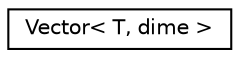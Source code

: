 digraph "Graphical Class Hierarchy"
{
 // LATEX_PDF_SIZE
  edge [fontname="Helvetica",fontsize="10",labelfontname="Helvetica",labelfontsize="10"];
  node [fontname="Helvetica",fontsize="10",shape=record];
  rankdir="LR";
  Node0 [label="Vector\< T, dime \>",height=0.2,width=0.4,color="black", fillcolor="white", style="filled",URL="$class_vector.html",tooltip="Klasa wektora dowolnego rozmiaru, jego metody oraz funkcje."];
}
